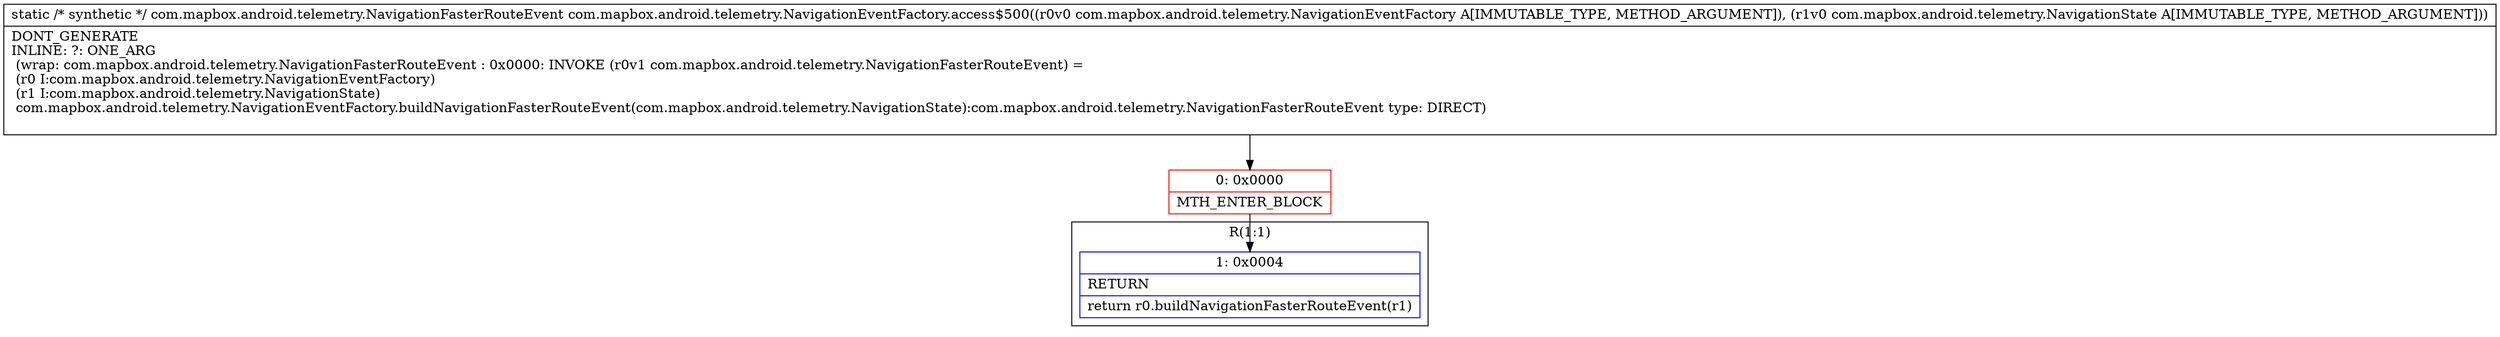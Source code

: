 digraph "CFG forcom.mapbox.android.telemetry.NavigationEventFactory.access$500(Lcom\/mapbox\/android\/telemetry\/NavigationEventFactory;Lcom\/mapbox\/android\/telemetry\/NavigationState;)Lcom\/mapbox\/android\/telemetry\/NavigationFasterRouteEvent;" {
subgraph cluster_Region_236516474 {
label = "R(1:1)";
node [shape=record,color=blue];
Node_1 [shape=record,label="{1\:\ 0x0004|RETURN\l|return r0.buildNavigationFasterRouteEvent(r1)\l}"];
}
Node_0 [shape=record,color=red,label="{0\:\ 0x0000|MTH_ENTER_BLOCK\l}"];
MethodNode[shape=record,label="{static \/* synthetic *\/ com.mapbox.android.telemetry.NavigationFasterRouteEvent com.mapbox.android.telemetry.NavigationEventFactory.access$500((r0v0 com.mapbox.android.telemetry.NavigationEventFactory A[IMMUTABLE_TYPE, METHOD_ARGUMENT]), (r1v0 com.mapbox.android.telemetry.NavigationState A[IMMUTABLE_TYPE, METHOD_ARGUMENT]))  | DONT_GENERATE\lINLINE: ?: ONE_ARG  \l  (wrap: com.mapbox.android.telemetry.NavigationFasterRouteEvent : 0x0000: INVOKE  (r0v1 com.mapbox.android.telemetry.NavigationFasterRouteEvent) = \l  (r0 I:com.mapbox.android.telemetry.NavigationEventFactory)\l  (r1 I:com.mapbox.android.telemetry.NavigationState)\l com.mapbox.android.telemetry.NavigationEventFactory.buildNavigationFasterRouteEvent(com.mapbox.android.telemetry.NavigationState):com.mapbox.android.telemetry.NavigationFasterRouteEvent type: DIRECT)\l\l}"];
MethodNode -> Node_0;
Node_0 -> Node_1;
}

